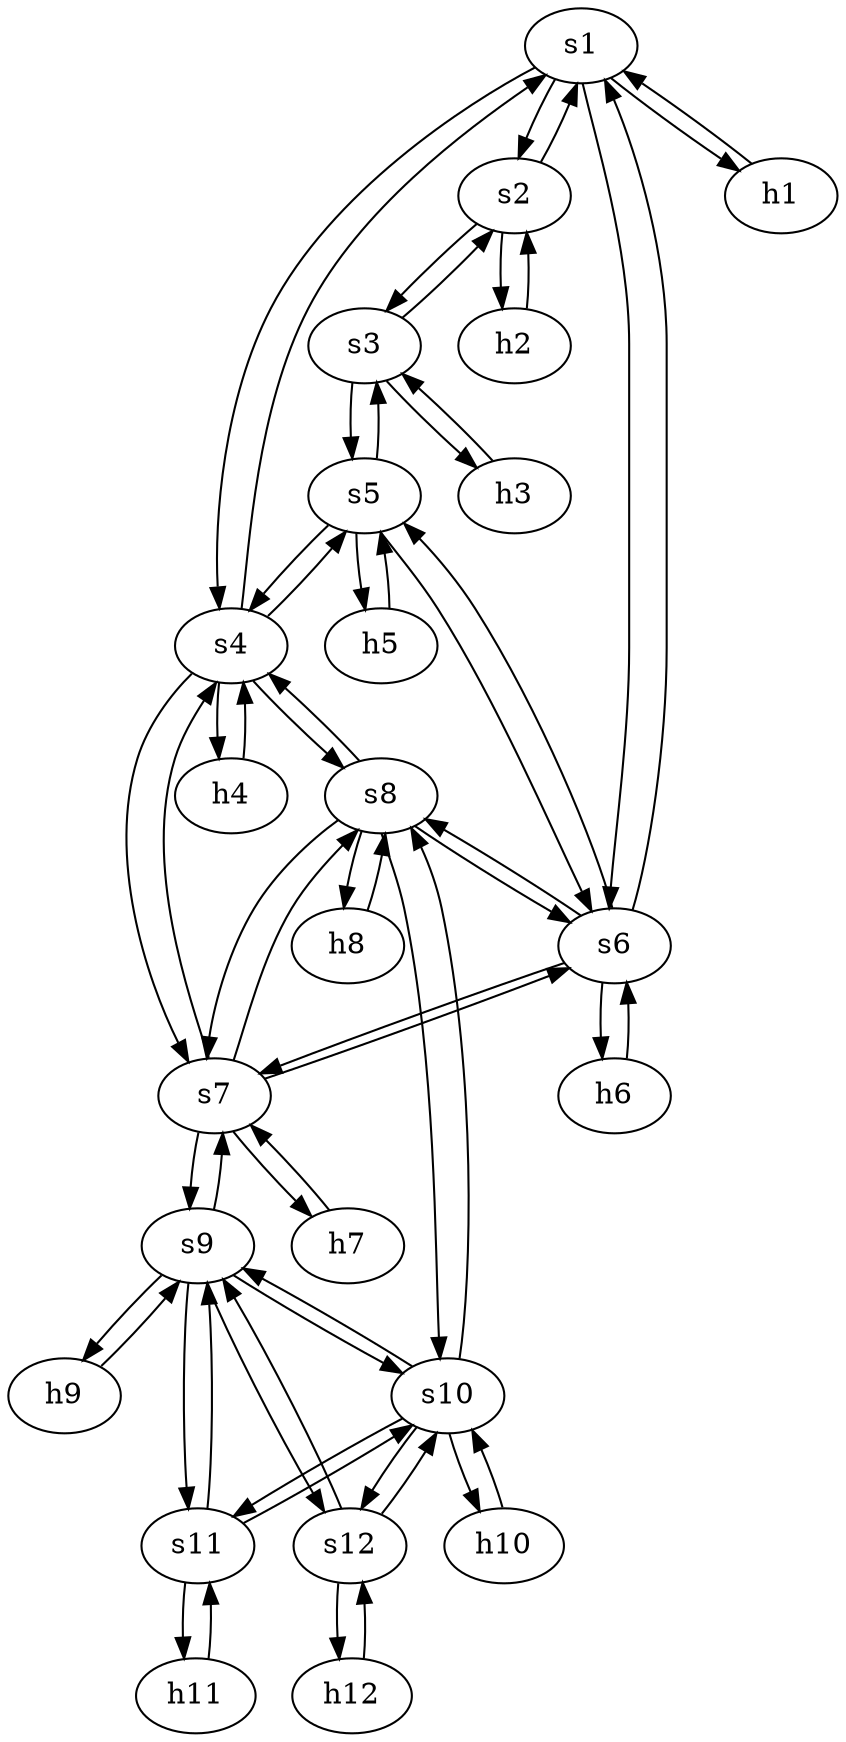 digraph topology{

s1[type=switch,id=1,mac="20:00:00:00:00:01",ip="192.168.1.1"];
s2[type=switch,id=2,mac="20:00:00:00:00:02",ip="192.168.1.2"];
s3[type=switch,id=3,mac="20:00:00:00:00:03",ip="192.168.1.3"];
s4[type=switch,id=4,mac="20:00:00:00:00:04",ip="192.168.1.4"];
s5[type=switch,id=5,mac="20:00:00:00:00:05",ip="192.168.1.5"];
s6[type=switch,id=6,mac="20:00:00:00:00:06",ip="192.168.1.6"];
s7[type=switch,id=7,mac="20:00:00:00:00:07",ip="192.168.1.7"];
s8[type=switch,id=8,mac="20:00:00:00:00:08",ip="192.168.1.8"];
s9[type=switch,id=9,mac="20:00:00:00:00:09",ip="192.168.1.9"];
s10[type=switch,id=10,mac="20:00:00:00:00:0a",ip="192.168.1.10"];
s11[type=switch,id=11,mac="20:00:00:00:00:0b",ip="192.168.1.11"];
s12[type=switch,id=12,mac="20:00:00:00:00:0c",ip="192.168.1.12"];

h1[type=host,mac="00:00:00:00:00:01",ip="10.0.0.1"];
h2[type=host,mac="00:00:00:00:00:02",ip="10.0.0.2"];
h3[type=host,mac="00:00:00:00:00:03",ip="10.0.0.3"];
h4[type=host,mac="00:00:00:00:00:04",ip="10.0.0.4"];
h5[type=host,mac="00:00:00:00:00:05",ip="10.0.0.5"];
h6[type=host,mac="00:00:00:00:00:06",ip="10.0.0.6"];
h7[type=host,mac="00:00:00:00:00:07",ip="10.0.0.7"];
h8[type=host,mac="00:00:00:00:00:08",ip="10.0.0.8"];
h9[type=host,mac="00:00:00:00:00:09",ip="10.0.0.9"];
h10[type=host,mac="00:00:00:00:00:0a",ip="10.0.0.10"];
h11[type=host,mac="00:00:00:00:00:0b",ip="10.0.0.11"];
h12[type=host,mac="00:00:00:00:00:0c",ip="10.0.0.12"];

s1 -> s2 [src_port=1, dst_port=2, cost=0, capacity="1Gbps"];
s2 -> s1 [src_port=2, dst_port=1, cost=0, capacity="1Gbps"];

s1 -> s4 [src_port=3, dst_port=4, cost=0, capacity="1Gbps"];
s4 -> s1 [src_port=4, dst_port=3, cost=0, capacity="1Gbps"];

s1 -> s6 [src_port=5, dst_port=6, cost=0, capacity="1Gbps"];
s6 -> s1 [src_port=6, dst_port=5, cost=0, capacity="1Gbps"];

s2 -> s3 [src_port=7, dst_port=8, cost=0, capacity="1Gbps"];
s3 -> s2 [src_port=8, dst_port=7, cost=0, capacity="1Gbps"];

s3 -> s5 [src_port=9, dst_port=10, cost=0, capacity="1Gbps"];
s5 -> s3 [src_port=10, dst_port=9, cost=0, capacity="1Gbps"];

s4 -> s5 [src_port=11, dst_port=12, cost=0, capacity="1Gbps"];
s5 -> s4 [src_port=12, dst_port=11, cost=0, capacity="1Gbps"];

s4 -> s7 [src_port=13, dst_port=14, cost=0, capacity="1Gbps"];
s7 -> s4 [src_port=14, dst_port=13, cost=0, capacity="1Gbps"];

s4 -> s8 [src_port=15, dst_port=16, cost=0, capacity="1Gbps"];
s8 -> s4 [src_port=16, dst_port=15, cost=0, capacity="1Gbps"];

s5 -> s6 [src_port=17, dst_port=18, cost=0, capacity="1Gbps"];
s6 -> s5 [src_port=18, dst_port=17, cost=0, capacity="1Gbps"];

s6 -> s7 [src_port=19, dst_port=20, cost=0, capacity="1Gbps"];
s7 -> s6 [src_port=20, dst_port=19, cost=0, capacity="1Gbps"];

s6 -> s8 [src_port=21, dst_port=22, cost=0, capacity="1Gbps"];
s8 -> s6 [src_port=22, dst_port=21, cost=0, capacity="1Gbps"];

s7 -> s8 [src_port=23, dst_port=24, cost=0, capacity="1Gbps"];
s8 -> s7 [src_port=24, dst_port=23, cost=0, capacity="1Gbps"];

s7 -> s9 [src_port=25, dst_port=26, cost=0, capacity="1Gbps"];
s9 -> s7 [src_port=26, dst_port=25, cost=0, capacity="1Gbps"];

s8 -> s10 [src_port=27, dst_port=28, cost=0, capacity="1Gbps"];
s10 -> s8 [src_port=28, dst_port=27, cost=0, capacity="1Gbps"];

s9 -> s10 [src_port=29, dst_port=30, cost=0, capacity="1Gbps"];
s10 -> s9 [src_port=30, dst_port=29, cost=0, capacity="1Gbps"];

s9 -> s11 [src_port=31, dst_port=32, cost=0, capacity="1Gbps"];
s11 -> s9 [src_port=32, dst_port=31, cost=0, capacity="1Gbps"];

s9 -> s12 [src_port=33, dst_port=34, cost=0, capacity="1Gbps"];
s12 -> s9 [src_port=34, dst_port=33, cost=0, capacity="1Gbps"];

s10 -> s11 [src_port=35, dst_port=36, cost=0, capacity="1Gbps"];
s11 -> s10 [src_port=36, dst_port=35, cost=0, capacity="1Gbps"];

s10 -> s12 [src_port=37, dst_port=38, cost=0, capacity="1Gbps"];
s12 -> s10 [src_port=38, dst_port=37, cost=0, capacity="1Gbps"];

s1 -> h1 [src_port=39, dst_port=40, cost=0, capacity="10Gbps"];
h1 -> s1 [src_port=40, dst_port=39, cost=0, capacity="10Gbps"];

s2 -> h2 [src_port=41, dst_port=42, cost=0, capacity="10Gbps"];
h2 -> s2 [src_port=42, dst_port=41, cost=0, capacity="10Gbps"];

s3 -> h3 [src_port=43, dst_port=44, cost=0, capacity="10Gbps"];
h3 -> s3 [src_port=44, dst_port=43, cost=0, capacity="10Gbps"];

s4 -> h4 [src_port=45, dst_port=46, cost=0, capacity="10Gbps"];
h4 -> s4 [src_port=46, dst_port=45, cost=0, capacity="10Gbps"];

s5 -> h5 [src_port=47, dst_port=48, cost=0, capacity="10Gbps"];
h5 -> s5 [src_port=48, dst_port=47, cost=0, capacity="10Gbps"];

s6 -> h6 [src_port=49, dst_port=50, cost=0, capacity="10Gbps"];
h6 -> s6 [src_port=50, dst_port=49, cost=0, capacity="10Gbps"];

s7 -> h7 [src_port=51, dst_port=52, cost=0, capacity="10Gbps"];
h7 -> s7 [src_port=52, dst_port=51, cost=0, capacity="10Gbps"];

s8 -> h8 [src_port=53, dst_port=54, cost=0, capacity="10Gbps"];
h8 -> s8 [src_port=54, dst_port=53, cost=0, capacity="10Gbps"];

s9 -> h9 [src_port=55, dst_port=56, cost=0, capacity="10Gbps"];
h9 -> s9 [src_port=56, dst_port=55, cost=0, capacity="10Gbps"];

s10 -> h10 [src_port=57, dst_port=58, cost=0, capacity="10Gbps"];
h10 -> s10 [src_port=58, dst_port=57, cost=0, capacity="10Gbps"];

s11 -> h11 [src_port=59, dst_port=60, cost=0, capacity="10Gbps"];
h11 -> s11 [src_port=60, dst_port=59, cost=0, capacity="10Gbps"];

s12 -> h12 [src_port=61, dst_port=62, cost=0, capacity="10Gbps"];
h12 -> s12 [src_port=62, dst_port=61, cost=0, capacity="10Gbps"];

}
